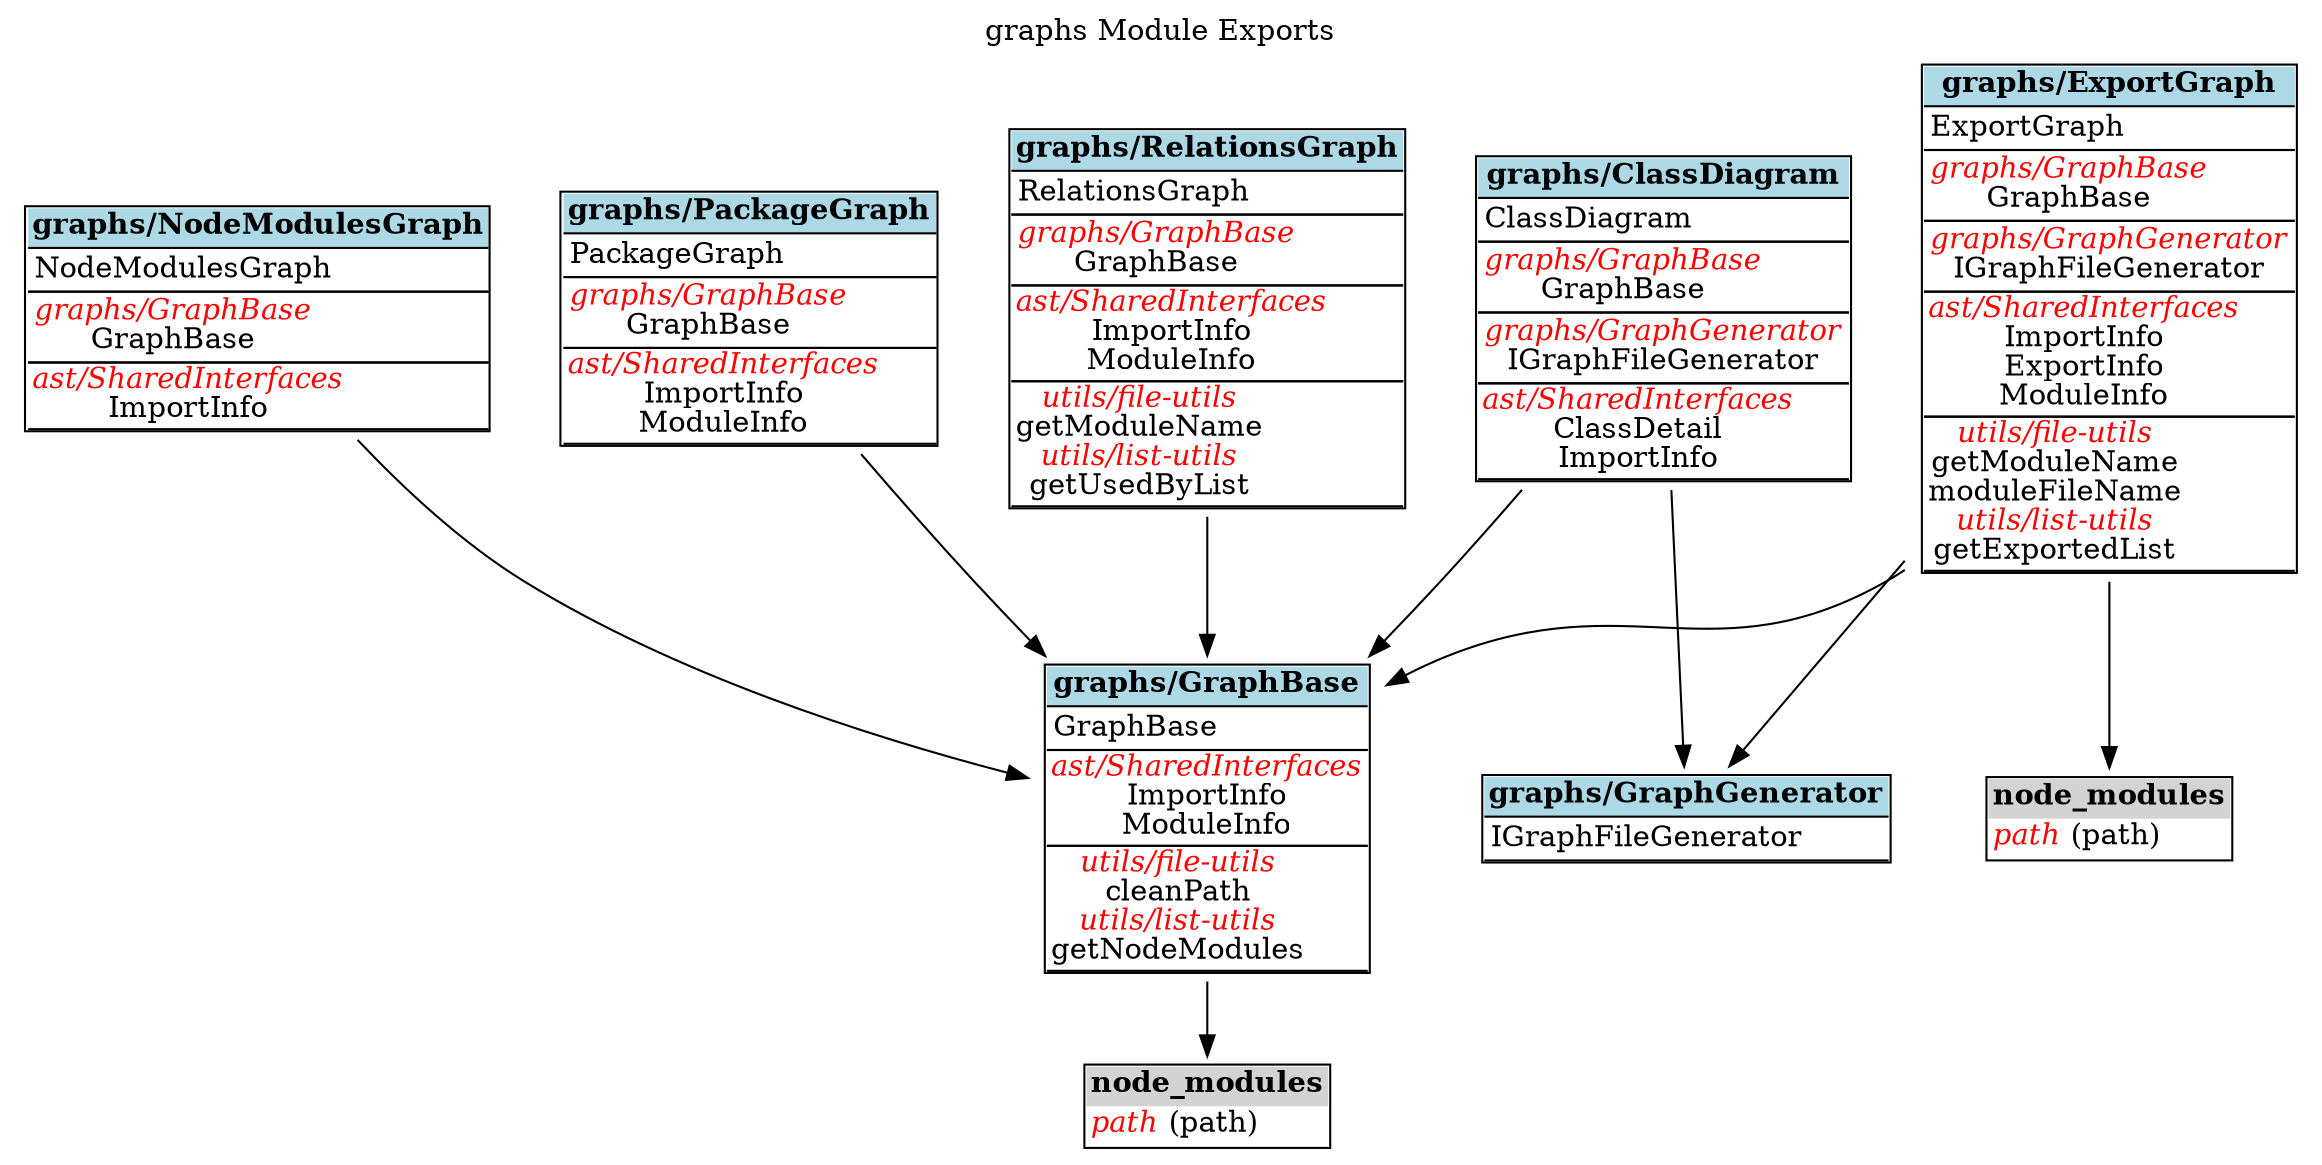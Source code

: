 digraph {label="graphs Module Exports";
labelloc="t";
"graphs/ClassDiagram" [shape=none, label=<<TABLE cellspacing="0" cellborder="0" align="left">
<TR><TD bgcolor="lightblue" align="center"><B>graphs/ClassDiagram</B></TD></TR>
<TR><TD BORDER="1" SIDES="TB" align="left">
ClassDiagram<BR/>
</TD></TR>
<TR><TD BORDER="1" SIDES="TB" align="left">
<font color="red"><I>graphs/GraphBase</I></font><BR/>
GraphBase<BR/>
</TD></TR>
<TR><TD BORDER="1" SIDES="TB" align="left">
<font color="red"><I>graphs/GraphGenerator</I></font><BR/>
IGraphFileGenerator<BR/>
</TD></TR>
<TR><TD BORDER="1" SIDES="TB" cellpadding="1" align="left">
<font color="red"><I>ast/SharedInterfaces</I></font><BR/>
ClassDetail<BR/>
ImportInfo<BR/>
</TD></TR>
</TABLE>>];
"graphs/ExportGraph" [shape=none, label=<<TABLE cellspacing="0" cellborder="0" align="left">
<TR><TD bgcolor="lightblue" align="center"><B>graphs/ExportGraph</B></TD></TR>
<TR><TD BORDER="1" SIDES="TB" align="left">
ExportGraph<BR/>
</TD></TR>
<TR><TD BORDER="1" SIDES="TB" align="left">
<font color="red"><I>graphs/GraphBase</I></font><BR/>
GraphBase<BR/>
</TD></TR>
<TR><TD BORDER="1" SIDES="TB" align="left">
<font color="red"><I>graphs/GraphGenerator</I></font><BR/>
IGraphFileGenerator<BR/>
</TD></TR>
<TR><TD BORDER="1" SIDES="TB" cellpadding="1" align="left">
<font color="red"><I>ast/SharedInterfaces</I></font><BR/>
ImportInfo<BR/>
ExportInfo<BR/>
ModuleInfo<BR/>
</TD></TR>
<TR><TD BORDER="1" SIDES="TB" cellpadding="1" align="left">
<font color="red"><I>utils/file-utils</I></font><BR/>
getModuleName<BR/>
moduleFileName<BR/>
<font color="red"><I>utils/list-utils</I></font><BR/>
getExportedList<BR/>
</TD></TR>
</TABLE>>];
"graphs/ExportGraph-node_modules" [shape=none, label=<<TABLE cellspacing="0" cellborder="0" align="left">
<TR><TD bgcolor="lightgrey" align="center"><B>node_modules</B></TD></TR>
<TR><TD align="left">
<font color="red"><I>path</I></font> (path)<BR/>
</TD></TR>
</TABLE>>];
"graphs/ExportGraph"->"graphs/ExportGraph-node_modules";
"graphs/GraphBase" [shape=none, label=<<TABLE cellspacing="0" cellborder="0" align="left">
<TR><TD bgcolor="lightblue" align="center"><B>graphs/GraphBase</B></TD></TR>
<TR><TD BORDER="1" SIDES="TB" align="left">
GraphBase<BR/>
</TD></TR>
<TR><TD BORDER="1" SIDES="TB" cellpadding="1" align="left">
<font color="red"><I>ast/SharedInterfaces</I></font><BR/>
ImportInfo<BR/>
ModuleInfo<BR/>
</TD></TR>
<TR><TD BORDER="1" SIDES="TB" cellpadding="1" align="left">
<font color="red"><I>utils/file-utils</I></font><BR/>
cleanPath<BR/>
<font color="red"><I>utils/list-utils</I></font><BR/>
getNodeModules<BR/>
</TD></TR>
</TABLE>>];
"graphs/GraphBase-node_modules" [shape=none, label=<<TABLE cellspacing="0" cellborder="0" align="left">
<TR><TD bgcolor="lightgrey" align="center"><B>node_modules</B></TD></TR>
<TR><TD align="left">
<font color="red"><I>path</I></font> (path)<BR/>
</TD></TR>
</TABLE>>];
"graphs/GraphBase"->"graphs/GraphBase-node_modules";
"graphs/GraphGenerator" [shape=none, label=<<TABLE cellspacing="0" cellborder="0" align="left">
<TR><TD bgcolor="lightblue" align="center"><B>graphs/GraphGenerator</B></TD></TR>
<TR><TD BORDER="1" SIDES="TB" align="left">
IGraphFileGenerator<BR/>
</TD></TR>
</TABLE>>];
"graphs/NodeModulesGraph" [shape=none, label=<<TABLE cellspacing="0" cellborder="0" align="left">
<TR><TD bgcolor="lightblue" align="center"><B>graphs/NodeModulesGraph</B></TD></TR>
<TR><TD BORDER="1" SIDES="TB" align="left">
NodeModulesGraph<BR/>
</TD></TR>
<TR><TD BORDER="1" SIDES="TB" align="left">
<font color="red"><I>graphs/GraphBase</I></font><BR/>
GraphBase<BR/>
</TD></TR>
<TR><TD BORDER="1" SIDES="TB" cellpadding="1" align="left">
<font color="red"><I>ast/SharedInterfaces</I></font><BR/>
ImportInfo<BR/>
</TD></TR>
</TABLE>>];
"graphs/PackageGraph" [shape=none, label=<<TABLE cellspacing="0" cellborder="0" align="left">
<TR><TD bgcolor="lightblue" align="center"><B>graphs/PackageGraph</B></TD></TR>
<TR><TD BORDER="1" SIDES="TB" align="left">
PackageGraph<BR/>
</TD></TR>
<TR><TD BORDER="1" SIDES="TB" align="left">
<font color="red"><I>graphs/GraphBase</I></font><BR/>
GraphBase<BR/>
</TD></TR>
<TR><TD BORDER="1" SIDES="TB" cellpadding="1" align="left">
<font color="red"><I>ast/SharedInterfaces</I></font><BR/>
ImportInfo<BR/>
ModuleInfo<BR/>
</TD></TR>
</TABLE>>];
"graphs/RelationsGraph" [shape=none, label=<<TABLE cellspacing="0" cellborder="0" align="left">
<TR><TD bgcolor="lightblue" align="center"><B>graphs/RelationsGraph</B></TD></TR>
<TR><TD BORDER="1" SIDES="TB" align="left">
RelationsGraph<BR/>
</TD></TR>
<TR><TD BORDER="1" SIDES="TB" align="left">
<font color="red"><I>graphs/GraphBase</I></font><BR/>
GraphBase<BR/>
</TD></TR>
<TR><TD BORDER="1" SIDES="TB" cellpadding="1" align="left">
<font color="red"><I>ast/SharedInterfaces</I></font><BR/>
ImportInfo<BR/>
ModuleInfo<BR/>
</TD></TR>
<TR><TD BORDER="1" SIDES="TB" cellpadding="1" align="left">
<font color="red"><I>utils/file-utils</I></font><BR/>
getModuleName<BR/>
<font color="red"><I>utils/list-utils</I></font><BR/>
getUsedByList<BR/>
</TD></TR>
</TABLE>>];
"graphs/ClassDiagram"->"graphs/GraphBase";
"graphs/ClassDiagram"->"graphs/GraphGenerator";
"graphs/ExportGraph"->"graphs/GraphBase";
"graphs/ExportGraph"->"graphs/GraphGenerator";
"graphs/NodeModulesGraph"->"graphs/GraphBase";
"graphs/PackageGraph"->"graphs/GraphBase";
"graphs/RelationsGraph"->"graphs/GraphBase";
}
